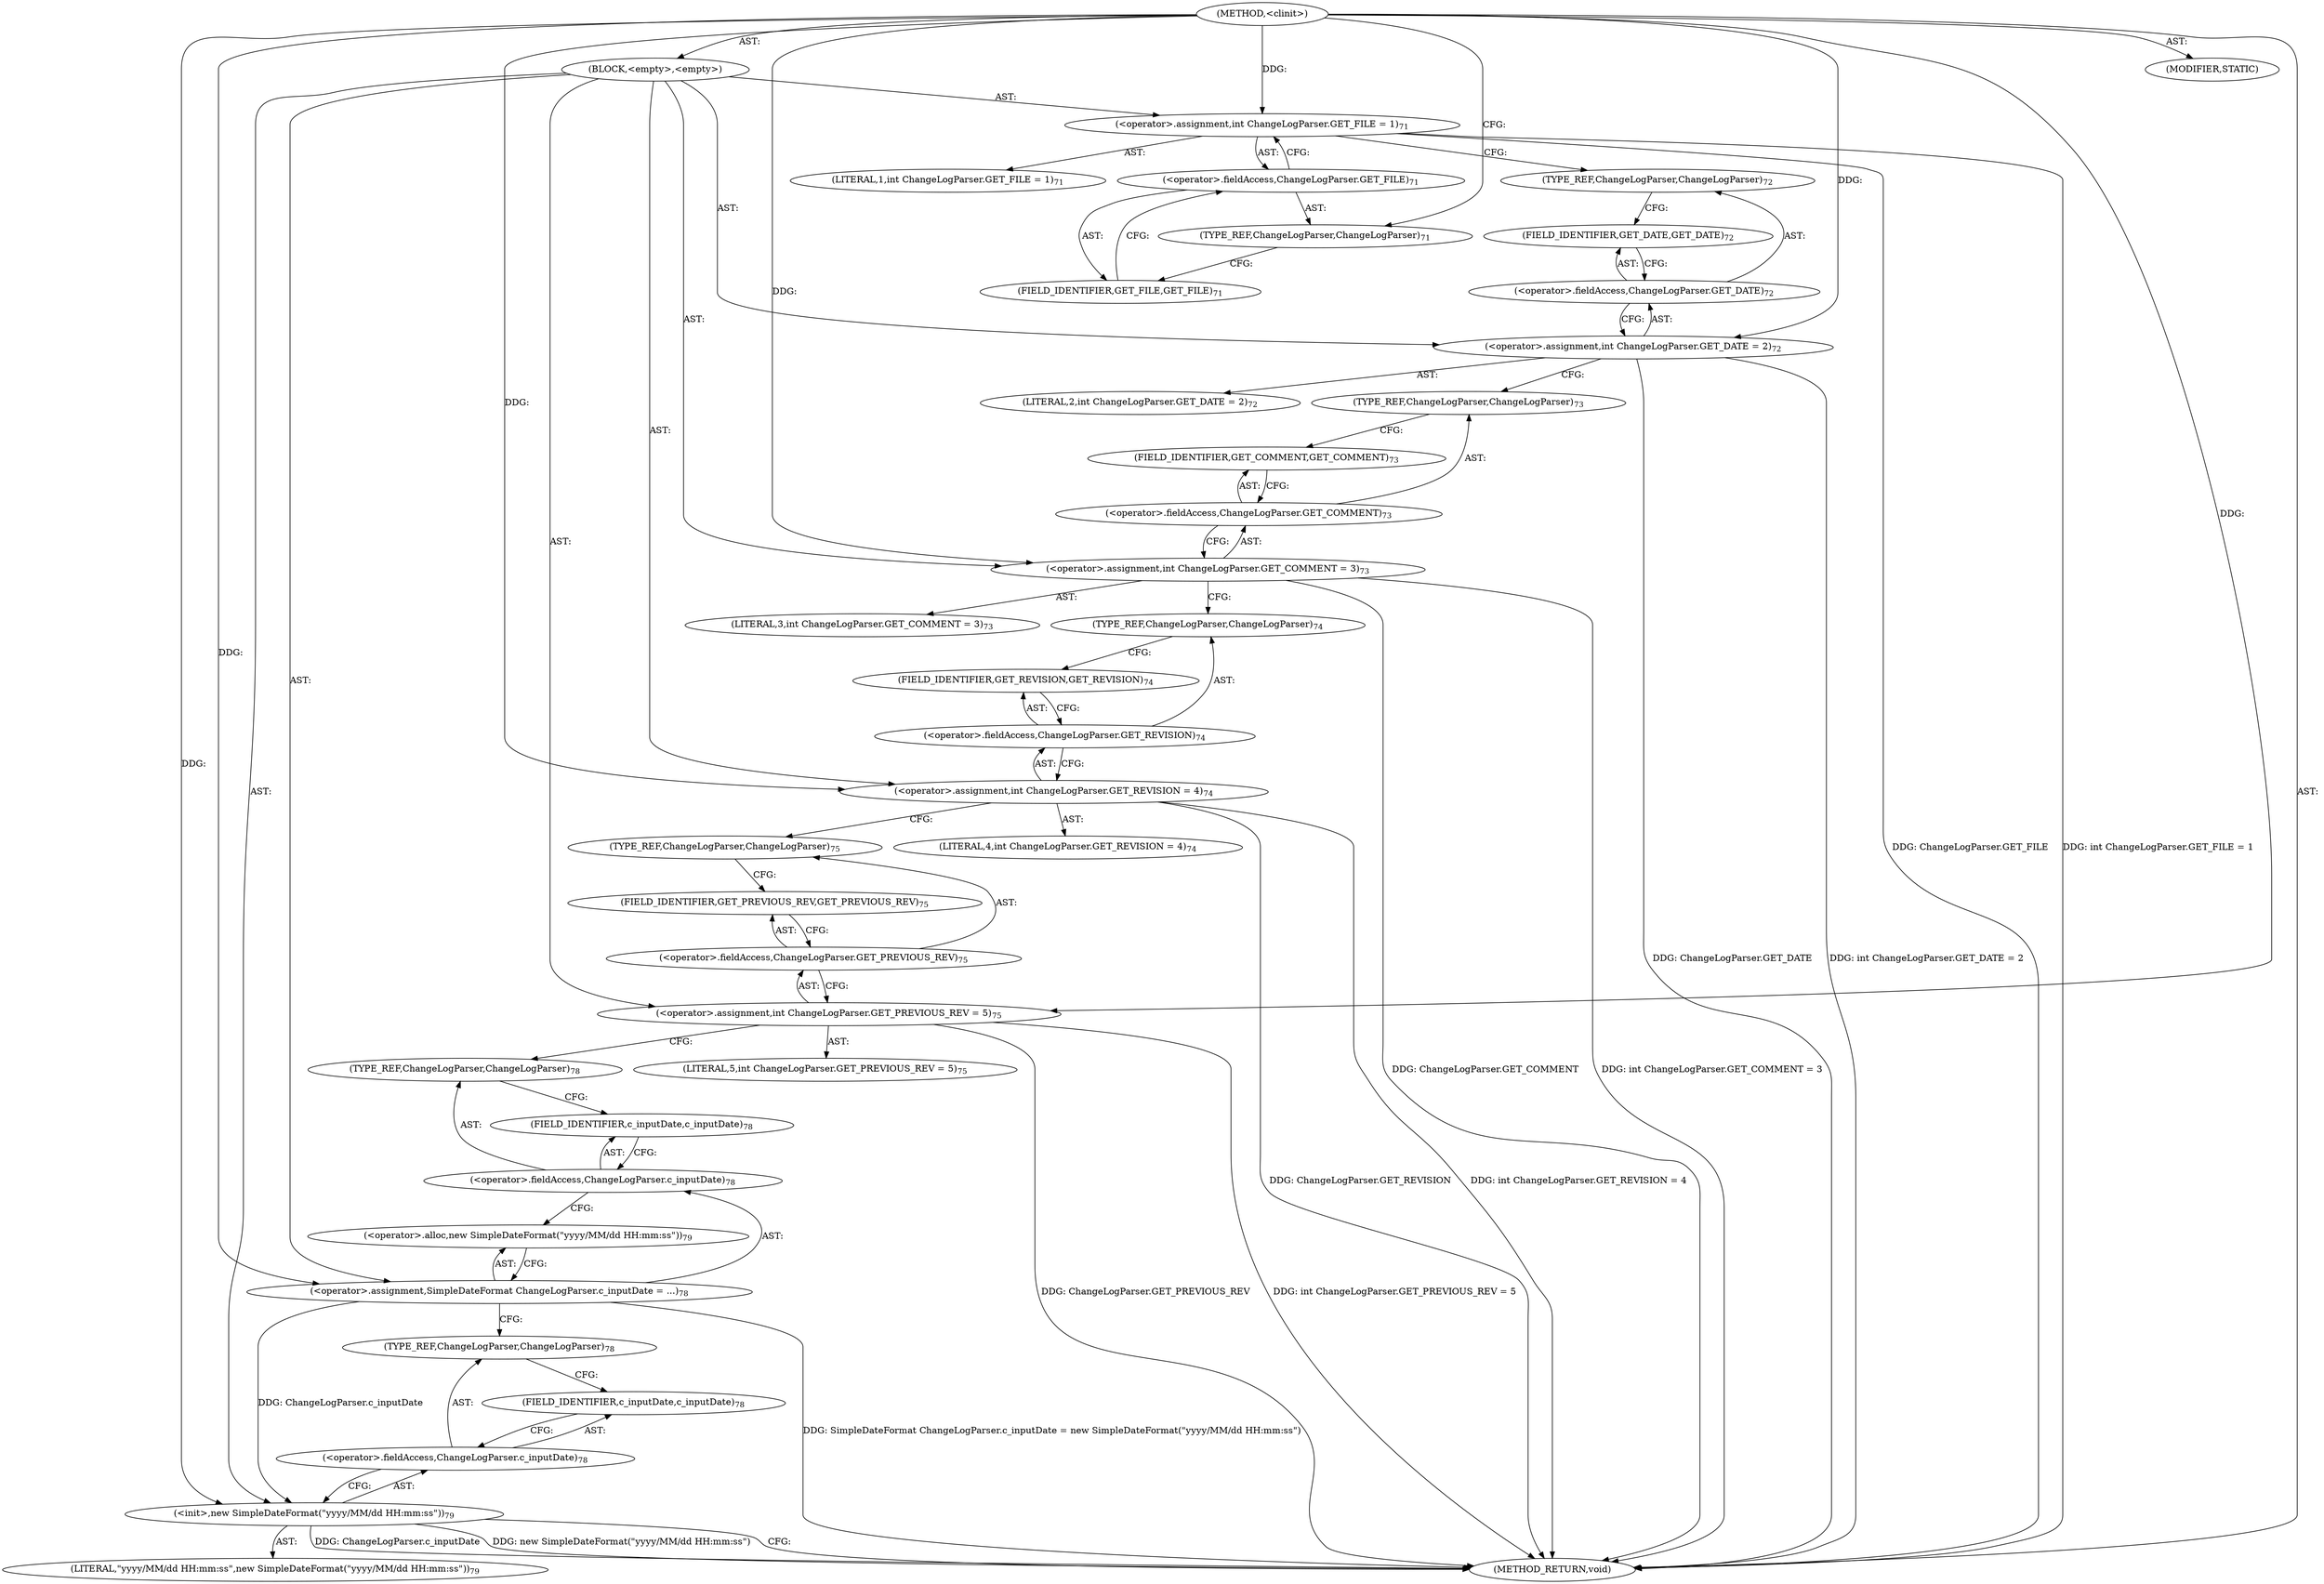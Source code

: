digraph "&lt;clinit&gt;" {  
"111669149707" [label = <(METHOD,&lt;clinit&gt;)> ]
"25769803809" [label = <(BLOCK,&lt;empty&gt;,&lt;empty&gt;)> ]
"30064771231" [label = <(&lt;operator&gt;.assignment,int ChangeLogParser.GET_FILE = 1)<SUB>71</SUB>> ]
"30064771232" [label = <(&lt;operator&gt;.fieldAccess,ChangeLogParser.GET_FILE)<SUB>71</SUB>> ]
"180388626448" [label = <(TYPE_REF,ChangeLogParser,ChangeLogParser)<SUB>71</SUB>> ]
"55834574908" [label = <(FIELD_IDENTIFIER,GET_FILE,GET_FILE)<SUB>71</SUB>> ]
"90194313245" [label = <(LITERAL,1,int ChangeLogParser.GET_FILE = 1)<SUB>71</SUB>> ]
"30064771233" [label = <(&lt;operator&gt;.assignment,int ChangeLogParser.GET_DATE = 2)<SUB>72</SUB>> ]
"30064771234" [label = <(&lt;operator&gt;.fieldAccess,ChangeLogParser.GET_DATE)<SUB>72</SUB>> ]
"180388626449" [label = <(TYPE_REF,ChangeLogParser,ChangeLogParser)<SUB>72</SUB>> ]
"55834574909" [label = <(FIELD_IDENTIFIER,GET_DATE,GET_DATE)<SUB>72</SUB>> ]
"90194313246" [label = <(LITERAL,2,int ChangeLogParser.GET_DATE = 2)<SUB>72</SUB>> ]
"30064771235" [label = <(&lt;operator&gt;.assignment,int ChangeLogParser.GET_COMMENT = 3)<SUB>73</SUB>> ]
"30064771236" [label = <(&lt;operator&gt;.fieldAccess,ChangeLogParser.GET_COMMENT)<SUB>73</SUB>> ]
"180388626450" [label = <(TYPE_REF,ChangeLogParser,ChangeLogParser)<SUB>73</SUB>> ]
"55834574910" [label = <(FIELD_IDENTIFIER,GET_COMMENT,GET_COMMENT)<SUB>73</SUB>> ]
"90194313247" [label = <(LITERAL,3,int ChangeLogParser.GET_COMMENT = 3)<SUB>73</SUB>> ]
"30064771237" [label = <(&lt;operator&gt;.assignment,int ChangeLogParser.GET_REVISION = 4)<SUB>74</SUB>> ]
"30064771238" [label = <(&lt;operator&gt;.fieldAccess,ChangeLogParser.GET_REVISION)<SUB>74</SUB>> ]
"180388626451" [label = <(TYPE_REF,ChangeLogParser,ChangeLogParser)<SUB>74</SUB>> ]
"55834574911" [label = <(FIELD_IDENTIFIER,GET_REVISION,GET_REVISION)<SUB>74</SUB>> ]
"90194313248" [label = <(LITERAL,4,int ChangeLogParser.GET_REVISION = 4)<SUB>74</SUB>> ]
"30064771239" [label = <(&lt;operator&gt;.assignment,int ChangeLogParser.GET_PREVIOUS_REV = 5)<SUB>75</SUB>> ]
"30064771240" [label = <(&lt;operator&gt;.fieldAccess,ChangeLogParser.GET_PREVIOUS_REV)<SUB>75</SUB>> ]
"180388626452" [label = <(TYPE_REF,ChangeLogParser,ChangeLogParser)<SUB>75</SUB>> ]
"55834574912" [label = <(FIELD_IDENTIFIER,GET_PREVIOUS_REV,GET_PREVIOUS_REV)<SUB>75</SUB>> ]
"90194313249" [label = <(LITERAL,5,int ChangeLogParser.GET_PREVIOUS_REV = 5)<SUB>75</SUB>> ]
"30064771241" [label = <(&lt;operator&gt;.assignment,SimpleDateFormat ChangeLogParser.c_inputDate = ...)<SUB>78</SUB>> ]
"30064771242" [label = <(&lt;operator&gt;.fieldAccess,ChangeLogParser.c_inputDate)<SUB>78</SUB>> ]
"180388626453" [label = <(TYPE_REF,ChangeLogParser,ChangeLogParser)<SUB>78</SUB>> ]
"55834574913" [label = <(FIELD_IDENTIFIER,c_inputDate,c_inputDate)<SUB>78</SUB>> ]
"30064771243" [label = <(&lt;operator&gt;.alloc,new SimpleDateFormat(&quot;yyyy/MM/dd HH:mm:ss&quot;))<SUB>79</SUB>> ]
"30064771244" [label = <(&lt;init&gt;,new SimpleDateFormat(&quot;yyyy/MM/dd HH:mm:ss&quot;))<SUB>79</SUB>> ]
"30064771245" [label = <(&lt;operator&gt;.fieldAccess,ChangeLogParser.c_inputDate)<SUB>78</SUB>> ]
"180388626454" [label = <(TYPE_REF,ChangeLogParser,ChangeLogParser)<SUB>78</SUB>> ]
"55834574914" [label = <(FIELD_IDENTIFIER,c_inputDate,c_inputDate)<SUB>78</SUB>> ]
"90194313250" [label = <(LITERAL,&quot;yyyy/MM/dd HH:mm:ss&quot;,new SimpleDateFormat(&quot;yyyy/MM/dd HH:mm:ss&quot;))<SUB>79</SUB>> ]
"133143986217" [label = <(MODIFIER,STATIC)> ]
"128849018891" [label = <(METHOD_RETURN,void)> ]
  "111669149707" -> "25769803809"  [ label = "AST: "] 
  "111669149707" -> "133143986217"  [ label = "AST: "] 
  "111669149707" -> "128849018891"  [ label = "AST: "] 
  "25769803809" -> "30064771231"  [ label = "AST: "] 
  "25769803809" -> "30064771233"  [ label = "AST: "] 
  "25769803809" -> "30064771235"  [ label = "AST: "] 
  "25769803809" -> "30064771237"  [ label = "AST: "] 
  "25769803809" -> "30064771239"  [ label = "AST: "] 
  "25769803809" -> "30064771241"  [ label = "AST: "] 
  "25769803809" -> "30064771244"  [ label = "AST: "] 
  "30064771231" -> "30064771232"  [ label = "AST: "] 
  "30064771231" -> "90194313245"  [ label = "AST: "] 
  "30064771232" -> "180388626448"  [ label = "AST: "] 
  "30064771232" -> "55834574908"  [ label = "AST: "] 
  "30064771233" -> "30064771234"  [ label = "AST: "] 
  "30064771233" -> "90194313246"  [ label = "AST: "] 
  "30064771234" -> "180388626449"  [ label = "AST: "] 
  "30064771234" -> "55834574909"  [ label = "AST: "] 
  "30064771235" -> "30064771236"  [ label = "AST: "] 
  "30064771235" -> "90194313247"  [ label = "AST: "] 
  "30064771236" -> "180388626450"  [ label = "AST: "] 
  "30064771236" -> "55834574910"  [ label = "AST: "] 
  "30064771237" -> "30064771238"  [ label = "AST: "] 
  "30064771237" -> "90194313248"  [ label = "AST: "] 
  "30064771238" -> "180388626451"  [ label = "AST: "] 
  "30064771238" -> "55834574911"  [ label = "AST: "] 
  "30064771239" -> "30064771240"  [ label = "AST: "] 
  "30064771239" -> "90194313249"  [ label = "AST: "] 
  "30064771240" -> "180388626452"  [ label = "AST: "] 
  "30064771240" -> "55834574912"  [ label = "AST: "] 
  "30064771241" -> "30064771242"  [ label = "AST: "] 
  "30064771241" -> "30064771243"  [ label = "AST: "] 
  "30064771242" -> "180388626453"  [ label = "AST: "] 
  "30064771242" -> "55834574913"  [ label = "AST: "] 
  "30064771244" -> "30064771245"  [ label = "AST: "] 
  "30064771244" -> "90194313250"  [ label = "AST: "] 
  "30064771245" -> "180388626454"  [ label = "AST: "] 
  "30064771245" -> "55834574914"  [ label = "AST: "] 
  "30064771231" -> "180388626449"  [ label = "CFG: "] 
  "30064771233" -> "180388626450"  [ label = "CFG: "] 
  "30064771235" -> "180388626451"  [ label = "CFG: "] 
  "30064771237" -> "180388626452"  [ label = "CFG: "] 
  "30064771239" -> "180388626453"  [ label = "CFG: "] 
  "30064771241" -> "180388626454"  [ label = "CFG: "] 
  "30064771244" -> "128849018891"  [ label = "CFG: "] 
  "30064771232" -> "30064771231"  [ label = "CFG: "] 
  "30064771234" -> "30064771233"  [ label = "CFG: "] 
  "30064771236" -> "30064771235"  [ label = "CFG: "] 
  "30064771238" -> "30064771237"  [ label = "CFG: "] 
  "30064771240" -> "30064771239"  [ label = "CFG: "] 
  "30064771242" -> "30064771243"  [ label = "CFG: "] 
  "30064771243" -> "30064771241"  [ label = "CFG: "] 
  "30064771245" -> "30064771244"  [ label = "CFG: "] 
  "180388626448" -> "55834574908"  [ label = "CFG: "] 
  "55834574908" -> "30064771232"  [ label = "CFG: "] 
  "180388626449" -> "55834574909"  [ label = "CFG: "] 
  "55834574909" -> "30064771234"  [ label = "CFG: "] 
  "180388626450" -> "55834574910"  [ label = "CFG: "] 
  "55834574910" -> "30064771236"  [ label = "CFG: "] 
  "180388626451" -> "55834574911"  [ label = "CFG: "] 
  "55834574911" -> "30064771238"  [ label = "CFG: "] 
  "180388626452" -> "55834574912"  [ label = "CFG: "] 
  "55834574912" -> "30064771240"  [ label = "CFG: "] 
  "180388626453" -> "55834574913"  [ label = "CFG: "] 
  "55834574913" -> "30064771242"  [ label = "CFG: "] 
  "180388626454" -> "55834574914"  [ label = "CFG: "] 
  "55834574914" -> "30064771245"  [ label = "CFG: "] 
  "111669149707" -> "180388626448"  [ label = "CFG: "] 
  "30064771231" -> "128849018891"  [ label = "DDG: ChangeLogParser.GET_FILE"] 
  "30064771231" -> "128849018891"  [ label = "DDG: int ChangeLogParser.GET_FILE = 1"] 
  "30064771233" -> "128849018891"  [ label = "DDG: ChangeLogParser.GET_DATE"] 
  "30064771233" -> "128849018891"  [ label = "DDG: int ChangeLogParser.GET_DATE = 2"] 
  "30064771235" -> "128849018891"  [ label = "DDG: ChangeLogParser.GET_COMMENT"] 
  "30064771235" -> "128849018891"  [ label = "DDG: int ChangeLogParser.GET_COMMENT = 3"] 
  "30064771237" -> "128849018891"  [ label = "DDG: ChangeLogParser.GET_REVISION"] 
  "30064771237" -> "128849018891"  [ label = "DDG: int ChangeLogParser.GET_REVISION = 4"] 
  "30064771239" -> "128849018891"  [ label = "DDG: ChangeLogParser.GET_PREVIOUS_REV"] 
  "30064771239" -> "128849018891"  [ label = "DDG: int ChangeLogParser.GET_PREVIOUS_REV = 5"] 
  "30064771241" -> "128849018891"  [ label = "DDG: SimpleDateFormat ChangeLogParser.c_inputDate = new SimpleDateFormat(&quot;yyyy/MM/dd HH:mm:ss&quot;)"] 
  "30064771244" -> "128849018891"  [ label = "DDG: ChangeLogParser.c_inputDate"] 
  "30064771244" -> "128849018891"  [ label = "DDG: new SimpleDateFormat(&quot;yyyy/MM/dd HH:mm:ss&quot;)"] 
  "111669149707" -> "30064771231"  [ label = "DDG: "] 
  "111669149707" -> "30064771233"  [ label = "DDG: "] 
  "111669149707" -> "30064771235"  [ label = "DDG: "] 
  "111669149707" -> "30064771237"  [ label = "DDG: "] 
  "111669149707" -> "30064771239"  [ label = "DDG: "] 
  "111669149707" -> "30064771241"  [ label = "DDG: "] 
  "30064771241" -> "30064771244"  [ label = "DDG: ChangeLogParser.c_inputDate"] 
  "111669149707" -> "30064771244"  [ label = "DDG: "] 
}
